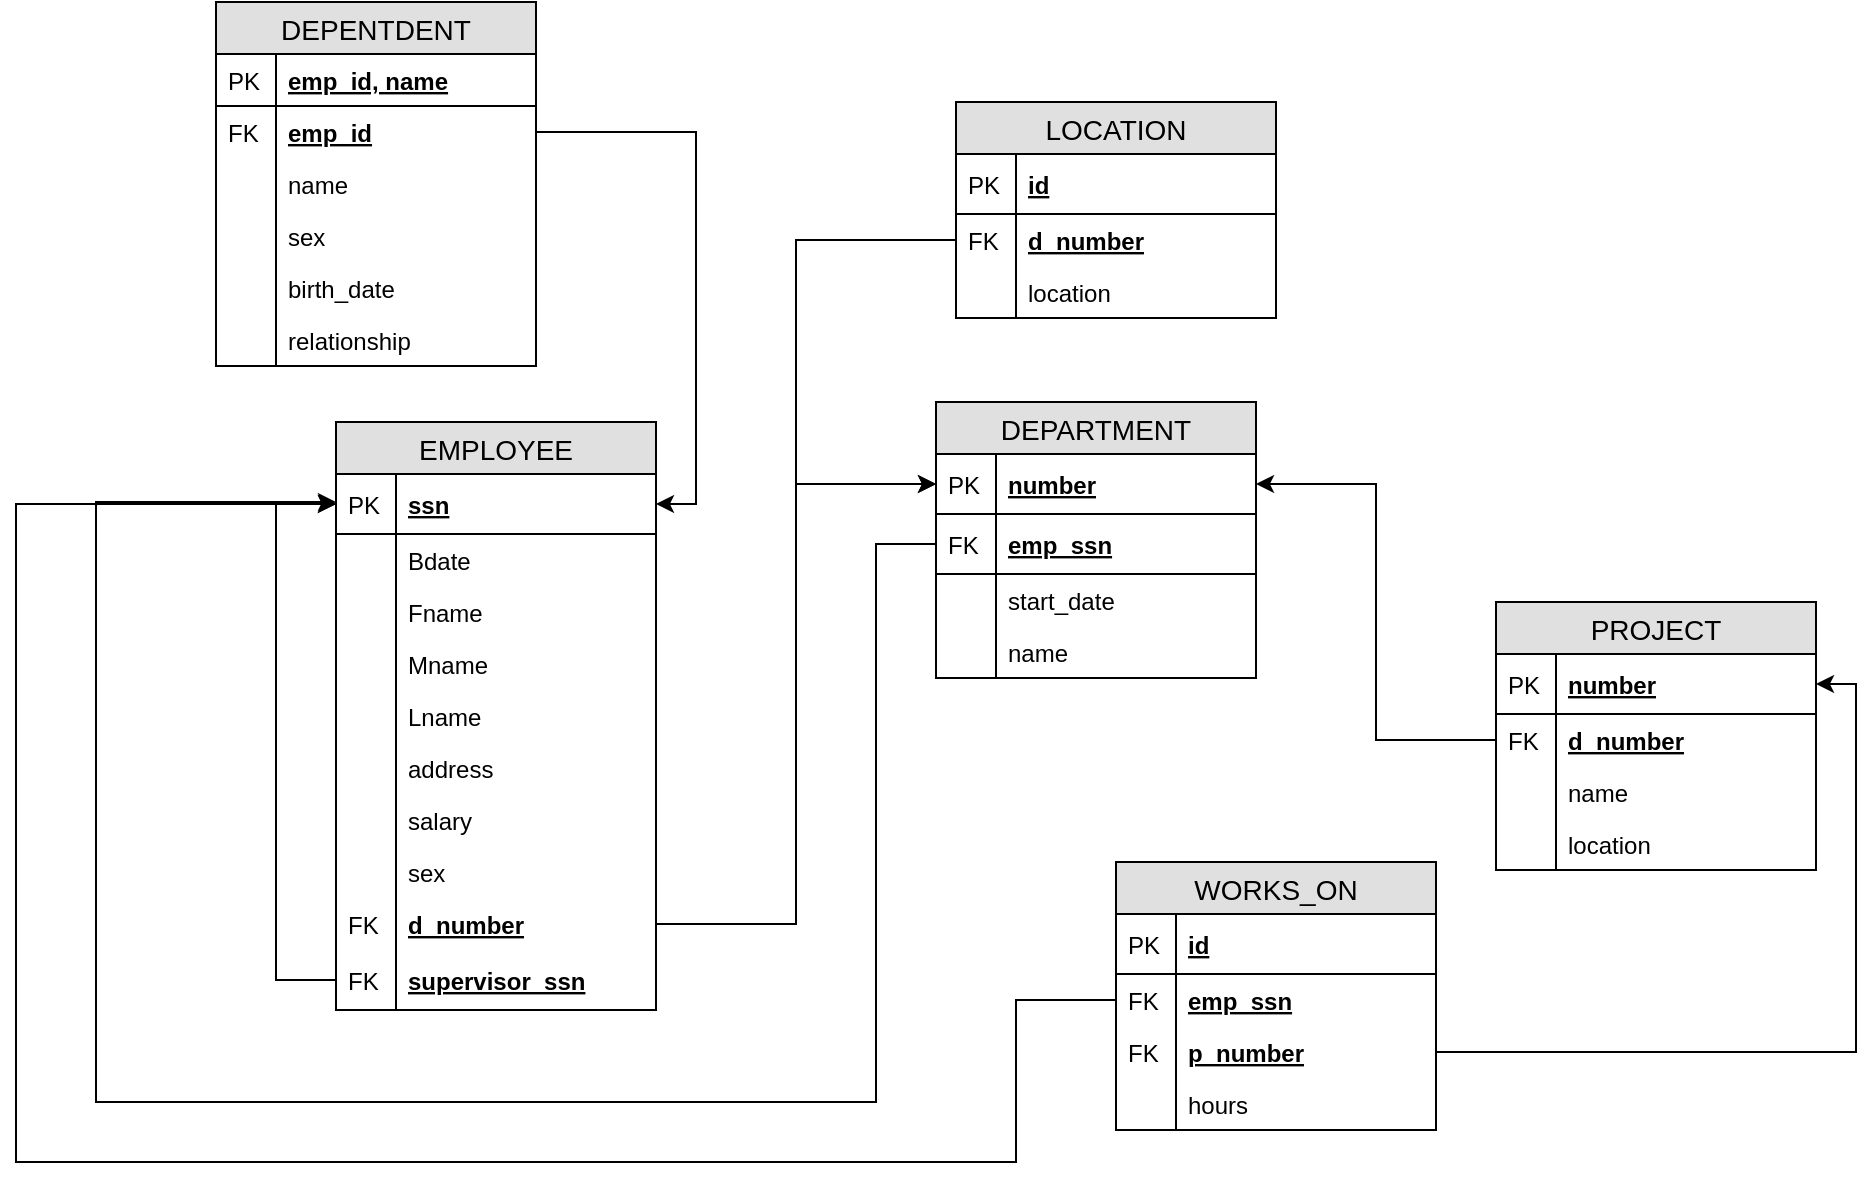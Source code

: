 <mxfile version="12.7.9" type="google"><diagram id="ldsnSV9SKQFjHxau2wVC" name="Page-1"><mxGraphModel dx="1996" dy="608" grid="1" gridSize="10" guides="1" tooltips="1" connect="1" arrows="1" fold="1" page="1" pageScale="1" pageWidth="850" pageHeight="1100" math="0" shadow="0"><root><mxCell id="0"/><mxCell id="1" parent="0"/><mxCell id="39AXDgDYHcm7VskRP9LQ-2" value="EMPLOYEE" style="swimlane;fontStyle=0;childLayout=stackLayout;horizontal=1;startSize=26;fillColor=#e0e0e0;horizontalStack=0;resizeParent=1;resizeParentMax=0;resizeLast=0;collapsible=1;marginBottom=0;swimlaneFillColor=#ffffff;align=center;fontSize=14;" vertex="1" parent="1"><mxGeometry x="70" y="260" width="160" height="294" as="geometry"/></mxCell><mxCell id="39AXDgDYHcm7VskRP9LQ-3" value="ssn" style="shape=partialRectangle;top=0;left=0;right=0;bottom=1;align=left;verticalAlign=middle;fillColor=none;spacingLeft=34;spacingRight=4;overflow=hidden;rotatable=0;points=[[0,0.5],[1,0.5]];portConstraint=eastwest;dropTarget=0;fontStyle=5;fontSize=12;" vertex="1" parent="39AXDgDYHcm7VskRP9LQ-2"><mxGeometry y="26" width="160" height="30" as="geometry"/></mxCell><mxCell id="39AXDgDYHcm7VskRP9LQ-4" value="PK" style="shape=partialRectangle;top=0;left=0;bottom=0;fillColor=none;align=left;verticalAlign=middle;spacingLeft=4;spacingRight=4;overflow=hidden;rotatable=0;points=[];portConstraint=eastwest;part=1;fontSize=12;" vertex="1" connectable="0" parent="39AXDgDYHcm7VskRP9LQ-3"><mxGeometry width="30" height="30" as="geometry"/></mxCell><mxCell id="39AXDgDYHcm7VskRP9LQ-5" value="Bdate" style="shape=partialRectangle;top=0;left=0;right=0;bottom=0;align=left;verticalAlign=top;fillColor=none;spacingLeft=34;spacingRight=4;overflow=hidden;rotatable=0;points=[[0,0.5],[1,0.5]];portConstraint=eastwest;dropTarget=0;fontSize=12;" vertex="1" parent="39AXDgDYHcm7VskRP9LQ-2"><mxGeometry y="56" width="160" height="26" as="geometry"/></mxCell><mxCell id="39AXDgDYHcm7VskRP9LQ-6" value="" style="shape=partialRectangle;top=0;left=0;bottom=0;fillColor=none;align=left;verticalAlign=top;spacingLeft=4;spacingRight=4;overflow=hidden;rotatable=0;points=[];portConstraint=eastwest;part=1;fontSize=12;" vertex="1" connectable="0" parent="39AXDgDYHcm7VskRP9LQ-5"><mxGeometry width="30" height="26" as="geometry"/></mxCell><mxCell id="39AXDgDYHcm7VskRP9LQ-7" value="Fname" style="shape=partialRectangle;top=0;left=0;right=0;bottom=0;align=left;verticalAlign=top;fillColor=none;spacingLeft=34;spacingRight=4;overflow=hidden;rotatable=0;points=[[0,0.5],[1,0.5]];portConstraint=eastwest;dropTarget=0;fontSize=12;" vertex="1" parent="39AXDgDYHcm7VskRP9LQ-2"><mxGeometry y="82" width="160" height="26" as="geometry"/></mxCell><mxCell id="39AXDgDYHcm7VskRP9LQ-8" value="" style="shape=partialRectangle;top=0;left=0;bottom=0;fillColor=none;align=left;verticalAlign=top;spacingLeft=4;spacingRight=4;overflow=hidden;rotatable=0;points=[];portConstraint=eastwest;part=1;fontSize=12;" vertex="1" connectable="0" parent="39AXDgDYHcm7VskRP9LQ-7"><mxGeometry width="30" height="26" as="geometry"/></mxCell><mxCell id="39AXDgDYHcm7VskRP9LQ-9" value="Mname" style="shape=partialRectangle;top=0;left=0;right=0;bottom=0;align=left;verticalAlign=top;fillColor=none;spacingLeft=34;spacingRight=4;overflow=hidden;rotatable=0;points=[[0,0.5],[1,0.5]];portConstraint=eastwest;dropTarget=0;fontSize=12;" vertex="1" parent="39AXDgDYHcm7VskRP9LQ-2"><mxGeometry y="108" width="160" height="26" as="geometry"/></mxCell><mxCell id="39AXDgDYHcm7VskRP9LQ-10" value="" style="shape=partialRectangle;top=0;left=0;bottom=0;fillColor=none;align=left;verticalAlign=top;spacingLeft=4;spacingRight=4;overflow=hidden;rotatable=0;points=[];portConstraint=eastwest;part=1;fontSize=12;" vertex="1" connectable="0" parent="39AXDgDYHcm7VskRP9LQ-9"><mxGeometry width="30" height="26" as="geometry"/></mxCell><mxCell id="39AXDgDYHcm7VskRP9LQ-19" value="Lname" style="shape=partialRectangle;top=0;left=0;right=0;bottom=0;align=left;verticalAlign=top;fillColor=none;spacingLeft=34;spacingRight=4;overflow=hidden;rotatable=0;points=[[0,0.5],[1,0.5]];portConstraint=eastwest;dropTarget=0;fontSize=12;" vertex="1" parent="39AXDgDYHcm7VskRP9LQ-2"><mxGeometry y="134" width="160" height="26" as="geometry"/></mxCell><mxCell id="39AXDgDYHcm7VskRP9LQ-20" value="" style="shape=partialRectangle;top=0;left=0;bottom=0;fillColor=none;align=left;verticalAlign=top;spacingLeft=4;spacingRight=4;overflow=hidden;rotatable=0;points=[];portConstraint=eastwest;part=1;fontSize=12;" vertex="1" connectable="0" parent="39AXDgDYHcm7VskRP9LQ-19"><mxGeometry width="30" height="26" as="geometry"/></mxCell><mxCell id="39AXDgDYHcm7VskRP9LQ-17" value="address" style="shape=partialRectangle;top=0;left=0;right=0;bottom=0;align=left;verticalAlign=top;fillColor=none;spacingLeft=34;spacingRight=4;overflow=hidden;rotatable=0;points=[[0,0.5],[1,0.5]];portConstraint=eastwest;dropTarget=0;fontSize=12;" vertex="1" parent="39AXDgDYHcm7VskRP9LQ-2"><mxGeometry y="160" width="160" height="26" as="geometry"/></mxCell><mxCell id="39AXDgDYHcm7VskRP9LQ-18" value="" style="shape=partialRectangle;top=0;left=0;bottom=0;fillColor=none;align=left;verticalAlign=top;spacingLeft=4;spacingRight=4;overflow=hidden;rotatable=0;points=[];portConstraint=eastwest;part=1;fontSize=12;" vertex="1" connectable="0" parent="39AXDgDYHcm7VskRP9LQ-17"><mxGeometry width="30" height="26" as="geometry"/></mxCell><mxCell id="39AXDgDYHcm7VskRP9LQ-21" value="salary" style="shape=partialRectangle;top=0;left=0;right=0;bottom=0;align=left;verticalAlign=top;fillColor=none;spacingLeft=34;spacingRight=4;overflow=hidden;rotatable=0;points=[[0,0.5],[1,0.5]];portConstraint=eastwest;dropTarget=0;fontSize=12;" vertex="1" parent="39AXDgDYHcm7VskRP9LQ-2"><mxGeometry y="186" width="160" height="26" as="geometry"/></mxCell><mxCell id="39AXDgDYHcm7VskRP9LQ-22" value="" style="shape=partialRectangle;top=0;left=0;bottom=0;fillColor=none;align=left;verticalAlign=top;spacingLeft=4;spacingRight=4;overflow=hidden;rotatable=0;points=[];portConstraint=eastwest;part=1;fontSize=12;" vertex="1" connectable="0" parent="39AXDgDYHcm7VskRP9LQ-21"><mxGeometry width="30" height="26" as="geometry"/></mxCell><mxCell id="39AXDgDYHcm7VskRP9LQ-23" value="sex" style="shape=partialRectangle;top=0;left=0;right=0;bottom=0;align=left;verticalAlign=top;fillColor=none;spacingLeft=34;spacingRight=4;overflow=hidden;rotatable=0;points=[[0,0.5],[1,0.5]];portConstraint=eastwest;dropTarget=0;fontSize=12;" vertex="1" parent="39AXDgDYHcm7VskRP9LQ-2"><mxGeometry y="212" width="160" height="26" as="geometry"/></mxCell><mxCell id="39AXDgDYHcm7VskRP9LQ-24" value="" style="shape=partialRectangle;top=0;left=0;bottom=0;fillColor=none;align=left;verticalAlign=top;spacingLeft=4;spacingRight=4;overflow=hidden;rotatable=0;points=[];portConstraint=eastwest;part=1;fontSize=12;" vertex="1" connectable="0" parent="39AXDgDYHcm7VskRP9LQ-23"><mxGeometry width="30" height="26" as="geometry"/></mxCell><mxCell id="39AXDgDYHcm7VskRP9LQ-69" style="edgeStyle=orthogonalEdgeStyle;rounded=0;orthogonalLoop=1;jettySize=auto;html=1;exitX=0;exitY=0.5;exitDx=0;exitDy=0;entryX=0;entryY=0.5;entryDx=0;entryDy=0;" edge="1" parent="39AXDgDYHcm7VskRP9LQ-2" source="39AXDgDYHcm7VskRP9LQ-67" target="39AXDgDYHcm7VskRP9LQ-3"><mxGeometry relative="1" as="geometry"><Array as="points"><mxPoint x="-30" y="279"/><mxPoint x="-30" y="41"/></Array></mxGeometry></mxCell><mxCell id="39AXDgDYHcm7VskRP9LQ-74" value="d_number" style="shape=partialRectangle;top=0;left=0;right=0;bottom=0;align=left;verticalAlign=top;fillColor=none;spacingLeft=34;spacingRight=4;overflow=hidden;rotatable=0;points=[[0,0.5],[1,0.5]];portConstraint=eastwest;dropTarget=0;fontSize=12;fontStyle=5" vertex="1" parent="39AXDgDYHcm7VskRP9LQ-2"><mxGeometry y="238" width="160" height="26" as="geometry"/></mxCell><mxCell id="39AXDgDYHcm7VskRP9LQ-75" value="FK" style="shape=partialRectangle;top=0;left=0;bottom=0;fillColor=none;align=left;verticalAlign=top;spacingLeft=4;spacingRight=4;overflow=hidden;rotatable=0;points=[];portConstraint=eastwest;part=1;fontSize=12;" vertex="1" connectable="0" parent="39AXDgDYHcm7VskRP9LQ-74"><mxGeometry width="30" height="26" as="geometry"/></mxCell><mxCell id="39AXDgDYHcm7VskRP9LQ-67" value="supervisor_ssn" style="shape=partialRectangle;top=0;left=0;right=0;bottom=1;align=left;verticalAlign=middle;fillColor=none;spacingLeft=34;spacingRight=4;overflow=hidden;rotatable=0;points=[[0,0.5],[1,0.5]];portConstraint=eastwest;dropTarget=0;fontStyle=5;fontSize=12;" vertex="1" parent="39AXDgDYHcm7VskRP9LQ-2"><mxGeometry y="264" width="160" height="30" as="geometry"/></mxCell><mxCell id="39AXDgDYHcm7VskRP9LQ-68" value="FK" style="shape=partialRectangle;top=0;left=0;bottom=0;fillColor=none;align=left;verticalAlign=middle;spacingLeft=4;spacingRight=4;overflow=hidden;rotatable=0;points=[];portConstraint=eastwest;part=1;fontSize=12;" vertex="1" connectable="0" parent="39AXDgDYHcm7VskRP9LQ-67"><mxGeometry width="30" height="30" as="geometry"/></mxCell><mxCell id="39AXDgDYHcm7VskRP9LQ-25" value="DEPARTMENT" style="swimlane;fontStyle=0;childLayout=stackLayout;horizontal=1;startSize=26;fillColor=#e0e0e0;horizontalStack=0;resizeParent=1;resizeParentMax=0;resizeLast=0;collapsible=1;marginBottom=0;swimlaneFillColor=#ffffff;align=center;fontSize=14;" vertex="1" parent="1"><mxGeometry x="370" y="250" width="160" height="138" as="geometry"/></mxCell><mxCell id="39AXDgDYHcm7VskRP9LQ-26" value="number" style="shape=partialRectangle;top=0;left=0;right=0;bottom=1;align=left;verticalAlign=middle;fillColor=none;spacingLeft=34;spacingRight=4;overflow=hidden;rotatable=0;points=[[0,0.5],[1,0.5]];portConstraint=eastwest;dropTarget=0;fontStyle=5;fontSize=12;" vertex="1" parent="39AXDgDYHcm7VskRP9LQ-25"><mxGeometry y="26" width="160" height="30" as="geometry"/></mxCell><mxCell id="39AXDgDYHcm7VskRP9LQ-27" value="PK" style="shape=partialRectangle;top=0;left=0;bottom=0;fillColor=none;align=left;verticalAlign=middle;spacingLeft=4;spacingRight=4;overflow=hidden;rotatable=0;points=[];portConstraint=eastwest;part=1;fontSize=12;" vertex="1" connectable="0" parent="39AXDgDYHcm7VskRP9LQ-26"><mxGeometry width="30" height="30" as="geometry"/></mxCell><mxCell id="39AXDgDYHcm7VskRP9LQ-78" value="emp_ssn" style="shape=partialRectangle;top=0;left=0;right=0;bottom=1;align=left;verticalAlign=middle;fillColor=none;spacingLeft=34;spacingRight=4;overflow=hidden;rotatable=0;points=[[0,0.5],[1,0.5]];portConstraint=eastwest;dropTarget=0;fontStyle=5;fontSize=12;" vertex="1" parent="39AXDgDYHcm7VskRP9LQ-25"><mxGeometry y="56" width="160" height="30" as="geometry"/></mxCell><mxCell id="39AXDgDYHcm7VskRP9LQ-79" value="FK" style="shape=partialRectangle;top=0;left=0;bottom=0;fillColor=none;align=left;verticalAlign=middle;spacingLeft=4;spacingRight=4;overflow=hidden;rotatable=0;points=[];portConstraint=eastwest;part=1;fontSize=12;" vertex="1" connectable="0" parent="39AXDgDYHcm7VskRP9LQ-78"><mxGeometry width="30" height="30" as="geometry"/></mxCell><mxCell id="39AXDgDYHcm7VskRP9LQ-80" value="start_date" style="shape=partialRectangle;top=0;left=0;right=0;bottom=0;align=left;verticalAlign=top;fillColor=none;spacingLeft=34;spacingRight=4;overflow=hidden;rotatable=0;points=[[0,0.5],[1,0.5]];portConstraint=eastwest;dropTarget=0;fontSize=12;" vertex="1" parent="39AXDgDYHcm7VskRP9LQ-25"><mxGeometry y="86" width="160" height="26" as="geometry"/></mxCell><mxCell id="39AXDgDYHcm7VskRP9LQ-81" value="" style="shape=partialRectangle;top=0;left=0;bottom=0;fillColor=none;align=left;verticalAlign=top;spacingLeft=4;spacingRight=4;overflow=hidden;rotatable=0;points=[];portConstraint=eastwest;part=1;fontSize=12;" vertex="1" connectable="0" parent="39AXDgDYHcm7VskRP9LQ-80"><mxGeometry width="30" height="26" as="geometry"/></mxCell><mxCell id="39AXDgDYHcm7VskRP9LQ-28" value="name" style="shape=partialRectangle;top=0;left=0;right=0;bottom=0;align=left;verticalAlign=top;fillColor=none;spacingLeft=34;spacingRight=4;overflow=hidden;rotatable=0;points=[[0,0.5],[1,0.5]];portConstraint=eastwest;dropTarget=0;fontSize=12;" vertex="1" parent="39AXDgDYHcm7VskRP9LQ-25"><mxGeometry y="112" width="160" height="26" as="geometry"/></mxCell><mxCell id="39AXDgDYHcm7VskRP9LQ-29" value="" style="shape=partialRectangle;top=0;left=0;bottom=0;fillColor=none;align=left;verticalAlign=top;spacingLeft=4;spacingRight=4;overflow=hidden;rotatable=0;points=[];portConstraint=eastwest;part=1;fontSize=12;" vertex="1" connectable="0" parent="39AXDgDYHcm7VskRP9LQ-28"><mxGeometry width="30" height="26" as="geometry"/></mxCell><mxCell id="39AXDgDYHcm7VskRP9LQ-42" value="PROJECT" style="swimlane;fontStyle=0;childLayout=stackLayout;horizontal=1;startSize=26;fillColor=#e0e0e0;horizontalStack=0;resizeParent=1;resizeParentMax=0;resizeLast=0;collapsible=1;marginBottom=0;swimlaneFillColor=#ffffff;align=center;fontSize=14;" vertex="1" parent="1"><mxGeometry x="650" y="350" width="160" height="134" as="geometry"/></mxCell><mxCell id="39AXDgDYHcm7VskRP9LQ-43" value="number" style="shape=partialRectangle;top=0;left=0;right=0;bottom=1;align=left;verticalAlign=middle;fillColor=none;spacingLeft=34;spacingRight=4;overflow=hidden;rotatable=0;points=[[0,0.5],[1,0.5]];portConstraint=eastwest;dropTarget=0;fontStyle=5;fontSize=12;" vertex="1" parent="39AXDgDYHcm7VskRP9LQ-42"><mxGeometry y="26" width="160" height="30" as="geometry"/></mxCell><mxCell id="39AXDgDYHcm7VskRP9LQ-44" value="PK" style="shape=partialRectangle;top=0;left=0;bottom=0;fillColor=none;align=left;verticalAlign=middle;spacingLeft=4;spacingRight=4;overflow=hidden;rotatable=0;points=[];portConstraint=eastwest;part=1;fontSize=12;" vertex="1" connectable="0" parent="39AXDgDYHcm7VskRP9LQ-43"><mxGeometry width="30" height="30" as="geometry"/></mxCell><mxCell id="39AXDgDYHcm7VskRP9LQ-84" value="d_number" style="shape=partialRectangle;top=0;left=0;right=0;bottom=0;align=left;verticalAlign=top;fillColor=none;spacingLeft=34;spacingRight=4;overflow=hidden;rotatable=0;points=[[0,0.5],[1,0.5]];portConstraint=eastwest;dropTarget=0;fontSize=12;fontStyle=5" vertex="1" parent="39AXDgDYHcm7VskRP9LQ-42"><mxGeometry y="56" width="160" height="26" as="geometry"/></mxCell><mxCell id="39AXDgDYHcm7VskRP9LQ-85" value="FK" style="shape=partialRectangle;top=0;left=0;bottom=0;fillColor=none;align=left;verticalAlign=top;spacingLeft=4;spacingRight=4;overflow=hidden;rotatable=0;points=[];portConstraint=eastwest;part=1;fontSize=12;" vertex="1" connectable="0" parent="39AXDgDYHcm7VskRP9LQ-84"><mxGeometry width="30" height="26" as="geometry"/></mxCell><mxCell id="39AXDgDYHcm7VskRP9LQ-45" value="name" style="shape=partialRectangle;top=0;left=0;right=0;bottom=0;align=left;verticalAlign=top;fillColor=none;spacingLeft=34;spacingRight=4;overflow=hidden;rotatable=0;points=[[0,0.5],[1,0.5]];portConstraint=eastwest;dropTarget=0;fontSize=12;" vertex="1" parent="39AXDgDYHcm7VskRP9LQ-42"><mxGeometry y="82" width="160" height="26" as="geometry"/></mxCell><mxCell id="39AXDgDYHcm7VskRP9LQ-46" value="" style="shape=partialRectangle;top=0;left=0;bottom=0;fillColor=none;align=left;verticalAlign=top;spacingLeft=4;spacingRight=4;overflow=hidden;rotatable=0;points=[];portConstraint=eastwest;part=1;fontSize=12;" vertex="1" connectable="0" parent="39AXDgDYHcm7VskRP9LQ-45"><mxGeometry width="30" height="26" as="geometry"/></mxCell><mxCell id="39AXDgDYHcm7VskRP9LQ-47" value="location" style="shape=partialRectangle;top=0;left=0;right=0;bottom=0;align=left;verticalAlign=top;fillColor=none;spacingLeft=34;spacingRight=4;overflow=hidden;rotatable=0;points=[[0,0.5],[1,0.5]];portConstraint=eastwest;dropTarget=0;fontSize=12;" vertex="1" parent="39AXDgDYHcm7VskRP9LQ-42"><mxGeometry y="108" width="160" height="26" as="geometry"/></mxCell><mxCell id="39AXDgDYHcm7VskRP9LQ-48" value="" style="shape=partialRectangle;top=0;left=0;bottom=0;fillColor=none;align=left;verticalAlign=top;spacingLeft=4;spacingRight=4;overflow=hidden;rotatable=0;points=[];portConstraint=eastwest;part=1;fontSize=12;" vertex="1" connectable="0" parent="39AXDgDYHcm7VskRP9LQ-47"><mxGeometry width="30" height="26" as="geometry"/></mxCell><mxCell id="39AXDgDYHcm7VskRP9LQ-59" value="LOCATION" style="swimlane;fontStyle=0;childLayout=stackLayout;horizontal=1;startSize=26;fillColor=#e0e0e0;horizontalStack=0;resizeParent=1;resizeParentMax=0;resizeLast=0;collapsible=1;marginBottom=0;swimlaneFillColor=#ffffff;align=center;fontSize=14;" vertex="1" parent="1"><mxGeometry x="380" y="100" width="160" height="108" as="geometry"/></mxCell><mxCell id="39AXDgDYHcm7VskRP9LQ-60" value="id" style="shape=partialRectangle;top=0;left=0;right=0;bottom=1;align=left;verticalAlign=middle;fillColor=none;spacingLeft=34;spacingRight=4;overflow=hidden;rotatable=0;points=[[0,0.5],[1,0.5]];portConstraint=eastwest;dropTarget=0;fontStyle=5;fontSize=12;" vertex="1" parent="39AXDgDYHcm7VskRP9LQ-59"><mxGeometry y="26" width="160" height="30" as="geometry"/></mxCell><mxCell id="39AXDgDYHcm7VskRP9LQ-61" value="PK" style="shape=partialRectangle;top=0;left=0;bottom=0;fillColor=none;align=left;verticalAlign=middle;spacingLeft=4;spacingRight=4;overflow=hidden;rotatable=0;points=[];portConstraint=eastwest;part=1;fontSize=12;" vertex="1" connectable="0" parent="39AXDgDYHcm7VskRP9LQ-60"><mxGeometry width="30" height="30" as="geometry"/></mxCell><mxCell id="39AXDgDYHcm7VskRP9LQ-105" value="d_number" style="shape=partialRectangle;top=0;left=0;right=0;bottom=0;align=left;verticalAlign=top;fillColor=none;spacingLeft=34;spacingRight=4;overflow=hidden;rotatable=0;points=[[0,0.5],[1,0.5]];portConstraint=eastwest;dropTarget=0;fontSize=12;fontStyle=5" vertex="1" parent="39AXDgDYHcm7VskRP9LQ-59"><mxGeometry y="56" width="160" height="26" as="geometry"/></mxCell><mxCell id="39AXDgDYHcm7VskRP9LQ-106" value="FK" style="shape=partialRectangle;top=0;left=0;bottom=0;fillColor=none;align=left;verticalAlign=top;spacingLeft=4;spacingRight=4;overflow=hidden;rotatable=0;points=[];portConstraint=eastwest;part=1;fontSize=12;" vertex="1" connectable="0" parent="39AXDgDYHcm7VskRP9LQ-105"><mxGeometry width="30" height="26" as="geometry"/></mxCell><mxCell id="39AXDgDYHcm7VskRP9LQ-64" value="location" style="shape=partialRectangle;top=0;left=0;right=0;bottom=0;align=left;verticalAlign=top;fillColor=none;spacingLeft=34;spacingRight=4;overflow=hidden;rotatable=0;points=[[0,0.5],[1,0.5]];portConstraint=eastwest;dropTarget=0;fontSize=12;" vertex="1" parent="39AXDgDYHcm7VskRP9LQ-59"><mxGeometry y="82" width="160" height="26" as="geometry"/></mxCell><mxCell id="39AXDgDYHcm7VskRP9LQ-65" value="" style="shape=partialRectangle;top=0;left=0;bottom=0;fillColor=none;align=left;verticalAlign=top;spacingLeft=4;spacingRight=4;overflow=hidden;rotatable=0;points=[];portConstraint=eastwest;part=1;fontSize=12;" vertex="1" connectable="0" parent="39AXDgDYHcm7VskRP9LQ-64"><mxGeometry width="30" height="26" as="geometry"/></mxCell><mxCell id="39AXDgDYHcm7VskRP9LQ-77" style="edgeStyle=orthogonalEdgeStyle;rounded=0;orthogonalLoop=1;jettySize=auto;html=1;exitX=1;exitY=0.5;exitDx=0;exitDy=0;" edge="1" parent="1" source="39AXDgDYHcm7VskRP9LQ-74" target="39AXDgDYHcm7VskRP9LQ-26"><mxGeometry relative="1" as="geometry"/></mxCell><mxCell id="39AXDgDYHcm7VskRP9LQ-86" style="edgeStyle=orthogonalEdgeStyle;rounded=0;orthogonalLoop=1;jettySize=auto;html=1;exitX=0;exitY=0.5;exitDx=0;exitDy=0;entryX=1;entryY=0.5;entryDx=0;entryDy=0;" edge="1" parent="1" source="39AXDgDYHcm7VskRP9LQ-84" target="39AXDgDYHcm7VskRP9LQ-26"><mxGeometry relative="1" as="geometry"/></mxCell><mxCell id="39AXDgDYHcm7VskRP9LQ-88" style="edgeStyle=orthogonalEdgeStyle;rounded=0;orthogonalLoop=1;jettySize=auto;html=1;exitX=0;exitY=0.5;exitDx=0;exitDy=0;" edge="1" parent="1" source="39AXDgDYHcm7VskRP9LQ-78"><mxGeometry relative="1" as="geometry"><mxPoint x="70" y="300" as="targetPoint"/><Array as="points"><mxPoint x="340" y="321"/><mxPoint x="340" y="600"/><mxPoint x="-50" y="600"/><mxPoint x="-50" y="300"/></Array></mxGeometry></mxCell><mxCell id="39AXDgDYHcm7VskRP9LQ-91" value="WORKS_ON" style="swimlane;fontStyle=0;childLayout=stackLayout;horizontal=1;startSize=26;fillColor=#e0e0e0;horizontalStack=0;resizeParent=1;resizeParentMax=0;resizeLast=0;collapsible=1;marginBottom=0;swimlaneFillColor=#ffffff;align=center;fontSize=14;" vertex="1" parent="1"><mxGeometry x="460" y="480" width="160" height="134" as="geometry"/></mxCell><mxCell id="39AXDgDYHcm7VskRP9LQ-92" value="id" style="shape=partialRectangle;top=0;left=0;right=0;bottom=1;align=left;verticalAlign=middle;fillColor=none;spacingLeft=34;spacingRight=4;overflow=hidden;rotatable=0;points=[[0,0.5],[1,0.5]];portConstraint=eastwest;dropTarget=0;fontStyle=5;fontSize=12;" vertex="1" parent="39AXDgDYHcm7VskRP9LQ-91"><mxGeometry y="26" width="160" height="30" as="geometry"/></mxCell><mxCell id="39AXDgDYHcm7VskRP9LQ-93" value="PK" style="shape=partialRectangle;top=0;left=0;bottom=0;fillColor=none;align=left;verticalAlign=middle;spacingLeft=4;spacingRight=4;overflow=hidden;rotatable=0;points=[];portConstraint=eastwest;part=1;fontSize=12;" vertex="1" connectable="0" parent="39AXDgDYHcm7VskRP9LQ-92"><mxGeometry width="30" height="30" as="geometry"/></mxCell><mxCell id="39AXDgDYHcm7VskRP9LQ-94" value="emp_ssn" style="shape=partialRectangle;top=0;left=0;right=0;bottom=0;align=left;verticalAlign=top;fillColor=none;spacingLeft=34;spacingRight=4;overflow=hidden;rotatable=0;points=[[0,0.5],[1,0.5]];portConstraint=eastwest;dropTarget=0;fontSize=12;fontStyle=5" vertex="1" parent="39AXDgDYHcm7VskRP9LQ-91"><mxGeometry y="56" width="160" height="26" as="geometry"/></mxCell><mxCell id="39AXDgDYHcm7VskRP9LQ-95" value="FK" style="shape=partialRectangle;top=0;left=0;bottom=0;fillColor=none;align=left;verticalAlign=top;spacingLeft=4;spacingRight=4;overflow=hidden;rotatable=0;points=[];portConstraint=eastwest;part=1;fontSize=12;" vertex="1" connectable="0" parent="39AXDgDYHcm7VskRP9LQ-94"><mxGeometry width="30" height="26" as="geometry"/></mxCell><mxCell id="39AXDgDYHcm7VskRP9LQ-100" value="p_number" style="shape=partialRectangle;top=0;left=0;right=0;bottom=0;align=left;verticalAlign=top;fillColor=none;spacingLeft=34;spacingRight=4;overflow=hidden;rotatable=0;points=[[0,0.5],[1,0.5]];portConstraint=eastwest;dropTarget=0;fontSize=12;fontStyle=5" vertex="1" parent="39AXDgDYHcm7VskRP9LQ-91"><mxGeometry y="82" width="160" height="26" as="geometry"/></mxCell><mxCell id="39AXDgDYHcm7VskRP9LQ-101" value="FK" style="shape=partialRectangle;top=0;left=0;bottom=0;fillColor=none;align=left;verticalAlign=top;spacingLeft=4;spacingRight=4;overflow=hidden;rotatable=0;points=[];portConstraint=eastwest;part=1;fontSize=12;" vertex="1" connectable="0" parent="39AXDgDYHcm7VskRP9LQ-100"><mxGeometry width="30" height="26" as="geometry"/></mxCell><mxCell id="39AXDgDYHcm7VskRP9LQ-96" value="hours" style="shape=partialRectangle;top=0;left=0;right=0;bottom=0;align=left;verticalAlign=top;fillColor=none;spacingLeft=34;spacingRight=4;overflow=hidden;rotatable=0;points=[[0,0.5],[1,0.5]];portConstraint=eastwest;dropTarget=0;fontSize=12;" vertex="1" parent="39AXDgDYHcm7VskRP9LQ-91"><mxGeometry y="108" width="160" height="26" as="geometry"/></mxCell><mxCell id="39AXDgDYHcm7VskRP9LQ-97" value="" style="shape=partialRectangle;top=0;left=0;bottom=0;fillColor=none;align=left;verticalAlign=top;spacingLeft=4;spacingRight=4;overflow=hidden;rotatable=0;points=[];portConstraint=eastwest;part=1;fontSize=12;" vertex="1" connectable="0" parent="39AXDgDYHcm7VskRP9LQ-96"><mxGeometry width="30" height="26" as="geometry"/></mxCell><mxCell id="39AXDgDYHcm7VskRP9LQ-102" style="edgeStyle=orthogonalEdgeStyle;rounded=0;orthogonalLoop=1;jettySize=auto;html=1;exitX=1;exitY=0.5;exitDx=0;exitDy=0;entryX=1;entryY=0.5;entryDx=0;entryDy=0;" edge="1" parent="1" source="39AXDgDYHcm7VskRP9LQ-100" target="39AXDgDYHcm7VskRP9LQ-43"><mxGeometry relative="1" as="geometry"/></mxCell><mxCell id="39AXDgDYHcm7VskRP9LQ-104" style="edgeStyle=orthogonalEdgeStyle;rounded=0;orthogonalLoop=1;jettySize=auto;html=1;exitX=0;exitY=0.5;exitDx=0;exitDy=0;entryX=0;entryY=0.5;entryDx=0;entryDy=0;" edge="1" parent="1" source="39AXDgDYHcm7VskRP9LQ-94" target="39AXDgDYHcm7VskRP9LQ-3"><mxGeometry relative="1" as="geometry"><Array as="points"><mxPoint x="410" y="549"/><mxPoint x="410" y="630"/><mxPoint x="-90" y="630"/><mxPoint x="-90" y="301"/></Array></mxGeometry></mxCell><mxCell id="39AXDgDYHcm7VskRP9LQ-107" style="edgeStyle=orthogonalEdgeStyle;rounded=0;orthogonalLoop=1;jettySize=auto;html=1;exitX=0;exitY=0.5;exitDx=0;exitDy=0;entryX=0;entryY=0.5;entryDx=0;entryDy=0;" edge="1" parent="1" source="39AXDgDYHcm7VskRP9LQ-105" target="39AXDgDYHcm7VskRP9LQ-26"><mxGeometry relative="1" as="geometry"><Array as="points"><mxPoint x="300" y="169"/><mxPoint x="300" y="291"/></Array></mxGeometry></mxCell><mxCell id="39AXDgDYHcm7VskRP9LQ-108" value="DEPENTDENT" style="swimlane;fontStyle=0;childLayout=stackLayout;horizontal=1;startSize=26;fillColor=#e0e0e0;horizontalStack=0;resizeParent=1;resizeParentMax=0;resizeLast=0;collapsible=1;marginBottom=0;swimlaneFillColor=#ffffff;align=center;fontSize=14;" vertex="1" parent="1"><mxGeometry x="10" y="50" width="160" height="182" as="geometry"/></mxCell><mxCell id="39AXDgDYHcm7VskRP9LQ-123" value="emp_id, name" style="shape=partialRectangle;top=0;left=0;right=0;bottom=1;align=left;verticalAlign=top;fillColor=none;spacingLeft=34;spacingRight=4;overflow=hidden;rotatable=0;points=[[0,0.5],[1,0.5]];portConstraint=eastwest;dropTarget=0;fontSize=12;fontStyle=5" vertex="1" parent="39AXDgDYHcm7VskRP9LQ-108"><mxGeometry y="26" width="160" height="26" as="geometry"/></mxCell><mxCell id="39AXDgDYHcm7VskRP9LQ-124" value="PK" style="shape=partialRectangle;top=0;left=0;bottom=0;fillColor=none;align=left;verticalAlign=top;spacingLeft=4;spacingRight=4;overflow=hidden;rotatable=0;points=[];portConstraint=eastwest;part=1;fontSize=12;" vertex="1" connectable="0" parent="39AXDgDYHcm7VskRP9LQ-123"><mxGeometry width="30" height="26" as="geometry"/></mxCell><mxCell id="39AXDgDYHcm7VskRP9LQ-111" value="emp_id" style="shape=partialRectangle;top=0;left=0;right=0;bottom=0;align=left;verticalAlign=top;fillColor=none;spacingLeft=34;spacingRight=4;overflow=hidden;rotatable=0;points=[[0,0.5],[1,0.5]];portConstraint=eastwest;dropTarget=0;fontSize=12;fontStyle=5" vertex="1" parent="39AXDgDYHcm7VskRP9LQ-108"><mxGeometry y="52" width="160" height="26" as="geometry"/></mxCell><mxCell id="39AXDgDYHcm7VskRP9LQ-112" value="FK" style="shape=partialRectangle;top=0;left=0;bottom=0;fillColor=none;align=left;verticalAlign=top;spacingLeft=4;spacingRight=4;overflow=hidden;rotatable=0;points=[];portConstraint=eastwest;part=1;fontSize=12;" vertex="1" connectable="0" parent="39AXDgDYHcm7VskRP9LQ-111"><mxGeometry width="30" height="26" as="geometry"/></mxCell><mxCell id="39AXDgDYHcm7VskRP9LQ-115" value="name" style="shape=partialRectangle;top=0;left=0;right=0;bottom=0;align=left;verticalAlign=top;fillColor=none;spacingLeft=34;spacingRight=4;overflow=hidden;rotatable=0;points=[[0,0.5],[1,0.5]];portConstraint=eastwest;dropTarget=0;fontSize=12;" vertex="1" parent="39AXDgDYHcm7VskRP9LQ-108"><mxGeometry y="78" width="160" height="26" as="geometry"/></mxCell><mxCell id="39AXDgDYHcm7VskRP9LQ-116" value="" style="shape=partialRectangle;top=0;left=0;bottom=0;fillColor=none;align=left;verticalAlign=top;spacingLeft=4;spacingRight=4;overflow=hidden;rotatable=0;points=[];portConstraint=eastwest;part=1;fontSize=12;" vertex="1" connectable="0" parent="39AXDgDYHcm7VskRP9LQ-115"><mxGeometry width="30" height="26" as="geometry"/></mxCell><mxCell id="39AXDgDYHcm7VskRP9LQ-117" value="sex" style="shape=partialRectangle;top=0;left=0;right=0;bottom=0;align=left;verticalAlign=top;fillColor=none;spacingLeft=34;spacingRight=4;overflow=hidden;rotatable=0;points=[[0,0.5],[1,0.5]];portConstraint=eastwest;dropTarget=0;fontSize=12;" vertex="1" parent="39AXDgDYHcm7VskRP9LQ-108"><mxGeometry y="104" width="160" height="26" as="geometry"/></mxCell><mxCell id="39AXDgDYHcm7VskRP9LQ-118" value="" style="shape=partialRectangle;top=0;left=0;bottom=0;fillColor=none;align=left;verticalAlign=top;spacingLeft=4;spacingRight=4;overflow=hidden;rotatable=0;points=[];portConstraint=eastwest;part=1;fontSize=12;" vertex="1" connectable="0" parent="39AXDgDYHcm7VskRP9LQ-117"><mxGeometry width="30" height="26" as="geometry"/></mxCell><mxCell id="39AXDgDYHcm7VskRP9LQ-119" value="birth_date" style="shape=partialRectangle;top=0;left=0;right=0;bottom=0;align=left;verticalAlign=top;fillColor=none;spacingLeft=34;spacingRight=4;overflow=hidden;rotatable=0;points=[[0,0.5],[1,0.5]];portConstraint=eastwest;dropTarget=0;fontSize=12;" vertex="1" parent="39AXDgDYHcm7VskRP9LQ-108"><mxGeometry y="130" width="160" height="26" as="geometry"/></mxCell><mxCell id="39AXDgDYHcm7VskRP9LQ-120" value="" style="shape=partialRectangle;top=0;left=0;bottom=0;fillColor=none;align=left;verticalAlign=top;spacingLeft=4;spacingRight=4;overflow=hidden;rotatable=0;points=[];portConstraint=eastwest;part=1;fontSize=12;" vertex="1" connectable="0" parent="39AXDgDYHcm7VskRP9LQ-119"><mxGeometry width="30" height="26" as="geometry"/></mxCell><mxCell id="39AXDgDYHcm7VskRP9LQ-121" value="relationship" style="shape=partialRectangle;top=0;left=0;right=0;bottom=0;align=left;verticalAlign=top;fillColor=none;spacingLeft=34;spacingRight=4;overflow=hidden;rotatable=0;points=[[0,0.5],[1,0.5]];portConstraint=eastwest;dropTarget=0;fontSize=12;" vertex="1" parent="39AXDgDYHcm7VskRP9LQ-108"><mxGeometry y="156" width="160" height="26" as="geometry"/></mxCell><mxCell id="39AXDgDYHcm7VskRP9LQ-122" value="" style="shape=partialRectangle;top=0;left=0;bottom=0;fillColor=none;align=left;verticalAlign=top;spacingLeft=4;spacingRight=4;overflow=hidden;rotatable=0;points=[];portConstraint=eastwest;part=1;fontSize=12;" vertex="1" connectable="0" parent="39AXDgDYHcm7VskRP9LQ-121"><mxGeometry width="30" height="26" as="geometry"/></mxCell><mxCell id="39AXDgDYHcm7VskRP9LQ-126" style="edgeStyle=orthogonalEdgeStyle;rounded=0;orthogonalLoop=1;jettySize=auto;html=1;exitX=1;exitY=0.5;exitDx=0;exitDy=0;entryX=1;entryY=0.5;entryDx=0;entryDy=0;" edge="1" parent="1" source="39AXDgDYHcm7VskRP9LQ-111" target="39AXDgDYHcm7VskRP9LQ-3"><mxGeometry relative="1" as="geometry"/></mxCell></root></mxGraphModel></diagram></mxfile>